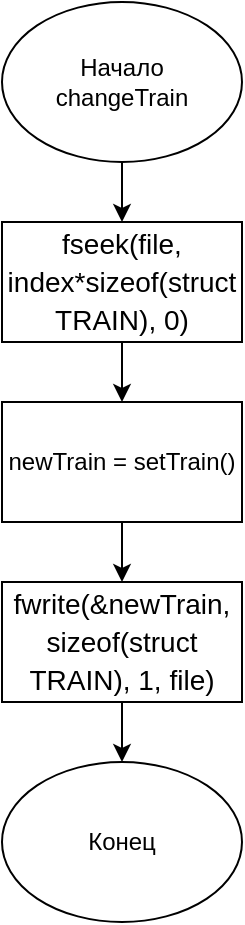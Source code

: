 <mxfile version="21.1.1" type="device">
  <diagram name="Страница 1" id="hz0bjRIP-DLvdcSlmQYx">
    <mxGraphModel dx="792" dy="1138" grid="1" gridSize="10" guides="1" tooltips="1" connect="1" arrows="1" fold="1" page="1" pageScale="1" pageWidth="827" pageHeight="1169" math="0" shadow="0">
      <root>
        <mxCell id="0" />
        <mxCell id="1" parent="0" />
        <mxCell id="G3iT4qvrDOa_sK6JwUPX-3" style="edgeStyle=orthogonalEdgeStyle;rounded=0;orthogonalLoop=1;jettySize=auto;html=1;entryX=0.5;entryY=0;entryDx=0;entryDy=0;" edge="1" parent="1" source="G3iT4qvrDOa_sK6JwUPX-1" target="G3iT4qvrDOa_sK6JwUPX-2">
          <mxGeometry relative="1" as="geometry" />
        </mxCell>
        <mxCell id="G3iT4qvrDOa_sK6JwUPX-1" value="Начало&lt;br&gt;changeTrain" style="ellipse;whiteSpace=wrap;html=1;" vertex="1" parent="1">
          <mxGeometry x="354" y="50" width="120" height="80" as="geometry" />
        </mxCell>
        <mxCell id="G3iT4qvrDOa_sK6JwUPX-5" style="edgeStyle=orthogonalEdgeStyle;rounded=0;orthogonalLoop=1;jettySize=auto;html=1;entryX=0.5;entryY=0;entryDx=0;entryDy=0;" edge="1" parent="1" source="G3iT4qvrDOa_sK6JwUPX-2" target="G3iT4qvrDOa_sK6JwUPX-4">
          <mxGeometry relative="1" as="geometry" />
        </mxCell>
        <mxCell id="G3iT4qvrDOa_sK6JwUPX-2" value="&lt;div style=&quot;font-size: 14px; line-height: 19px;&quot;&gt;&lt;span style=&quot;background-color: rgb(255, 255, 255);&quot;&gt;fseek(file, index*sizeof(struct TRAIN), 0)&lt;/span&gt;&lt;/div&gt;" style="rounded=0;whiteSpace=wrap;html=1;" vertex="1" parent="1">
          <mxGeometry x="354" y="160" width="120" height="60" as="geometry" />
        </mxCell>
        <mxCell id="G3iT4qvrDOa_sK6JwUPX-7" style="edgeStyle=orthogonalEdgeStyle;rounded=0;orthogonalLoop=1;jettySize=auto;html=1;" edge="1" parent="1" source="G3iT4qvrDOa_sK6JwUPX-4" target="G3iT4qvrDOa_sK6JwUPX-6">
          <mxGeometry relative="1" as="geometry" />
        </mxCell>
        <mxCell id="G3iT4qvrDOa_sK6JwUPX-4" value="newTrain = setTrain()" style="rounded=0;whiteSpace=wrap;html=1;" vertex="1" parent="1">
          <mxGeometry x="354" y="250" width="120" height="60" as="geometry" />
        </mxCell>
        <mxCell id="G3iT4qvrDOa_sK6JwUPX-9" style="edgeStyle=orthogonalEdgeStyle;rounded=0;orthogonalLoop=1;jettySize=auto;html=1;" edge="1" parent="1" source="G3iT4qvrDOa_sK6JwUPX-6" target="G3iT4qvrDOa_sK6JwUPX-8">
          <mxGeometry relative="1" as="geometry" />
        </mxCell>
        <mxCell id="G3iT4qvrDOa_sK6JwUPX-6" value="&lt;div style=&quot;font-size: 14px; line-height: 19px;&quot;&gt;&lt;span style=&quot;background-color: rgb(255, 255, 255);&quot;&gt;fwrite(&amp;amp;newTrain, sizeof(struct TRAIN), 1, file)&lt;/span&gt;&lt;/div&gt;" style="rounded=0;whiteSpace=wrap;html=1;" vertex="1" parent="1">
          <mxGeometry x="354" y="340" width="120" height="60" as="geometry" />
        </mxCell>
        <mxCell id="G3iT4qvrDOa_sK6JwUPX-8" value="Конец" style="ellipse;whiteSpace=wrap;html=1;" vertex="1" parent="1">
          <mxGeometry x="354" y="430" width="120" height="80" as="geometry" />
        </mxCell>
      </root>
    </mxGraphModel>
  </diagram>
</mxfile>
